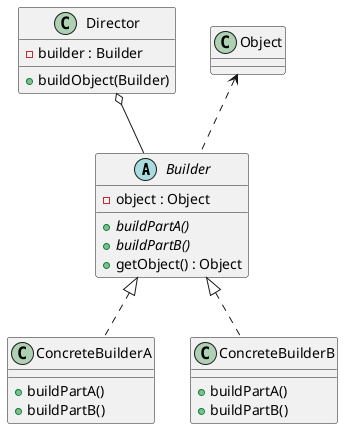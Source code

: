 @startuml Builder
abstract class Builder{
- object : Object
+{abstract} buildPartA()
+{abstract} buildPartB()
+getObject() : Object
}

class Director{
- builder : Builder
+buildObject(Builder)
}

class ConcreteBuilderA{
+buildPartA()
+buildPartB()
}

class ConcreteBuilderB{
+buildPartA()
+buildPartB()
}

class Object{}

Builder <|.. ConcreteBuilderA
Builder <|.. ConcreteBuilderB
Director o-- Builder
Object <.. Builder

@enduml